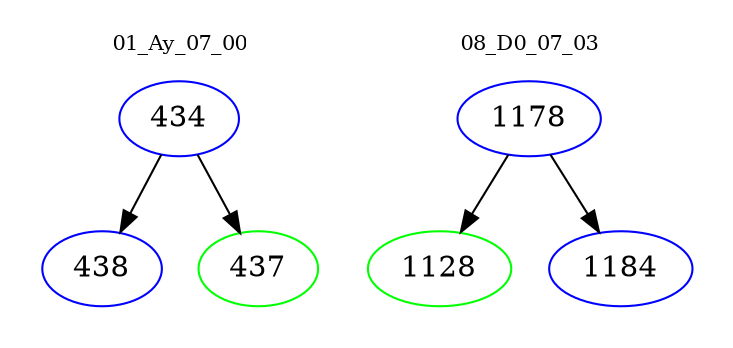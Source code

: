 digraph{
subgraph cluster_0 {
color = white
label = "01_Ay_07_00";
fontsize=10;
T0_434 [label="434", color="blue"]
T0_434 -> T0_438 [color="black"]
T0_438 [label="438", color="blue"]
T0_434 -> T0_437 [color="black"]
T0_437 [label="437", color="green"]
}
subgraph cluster_1 {
color = white
label = "08_D0_07_03";
fontsize=10;
T1_1178 [label="1178", color="blue"]
T1_1178 -> T1_1128 [color="black"]
T1_1128 [label="1128", color="green"]
T1_1178 -> T1_1184 [color="black"]
T1_1184 [label="1184", color="blue"]
}
}
